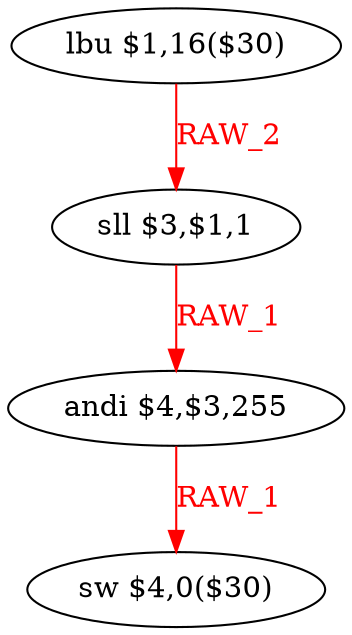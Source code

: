 digraph G1 {
node [shape = ellipse];
i0 [label = "lbu $1,16($30)"] ;
i0 ->  i1 [color = red, fontcolor = red, label= "RAW_2"];
i1 [label = "sll $3,$1,1"] ;
i1 ->  i2 [color = red, fontcolor = red, label= "RAW_1"];
i2 [label = "andi $4,$3,255"] ;
i2 ->  i3 [color = red, fontcolor = red, label= "RAW_1"];
i3 [label = "sw $4,0($30)"] ;
}
